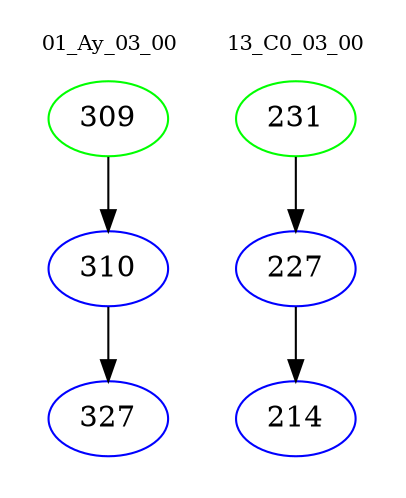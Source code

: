 digraph{
subgraph cluster_0 {
color = white
label = "01_Ay_03_00";
fontsize=10;
T0_309 [label="309", color="green"]
T0_309 -> T0_310 [color="black"]
T0_310 [label="310", color="blue"]
T0_310 -> T0_327 [color="black"]
T0_327 [label="327", color="blue"]
}
subgraph cluster_1 {
color = white
label = "13_C0_03_00";
fontsize=10;
T1_231 [label="231", color="green"]
T1_231 -> T1_227 [color="black"]
T1_227 [label="227", color="blue"]
T1_227 -> T1_214 [color="black"]
T1_214 [label="214", color="blue"]
}
}
